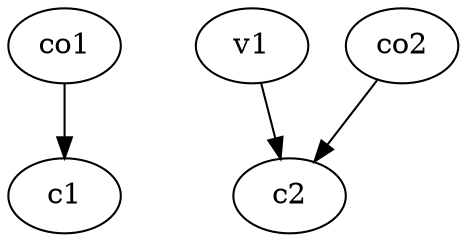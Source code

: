 strict digraph  {
c1;
c2;
v1;
co1;
co2;
v1 -> c2  [weight=1];
co1 -> c1  [weight=1];
co2 -> c2  [weight=1];
}
